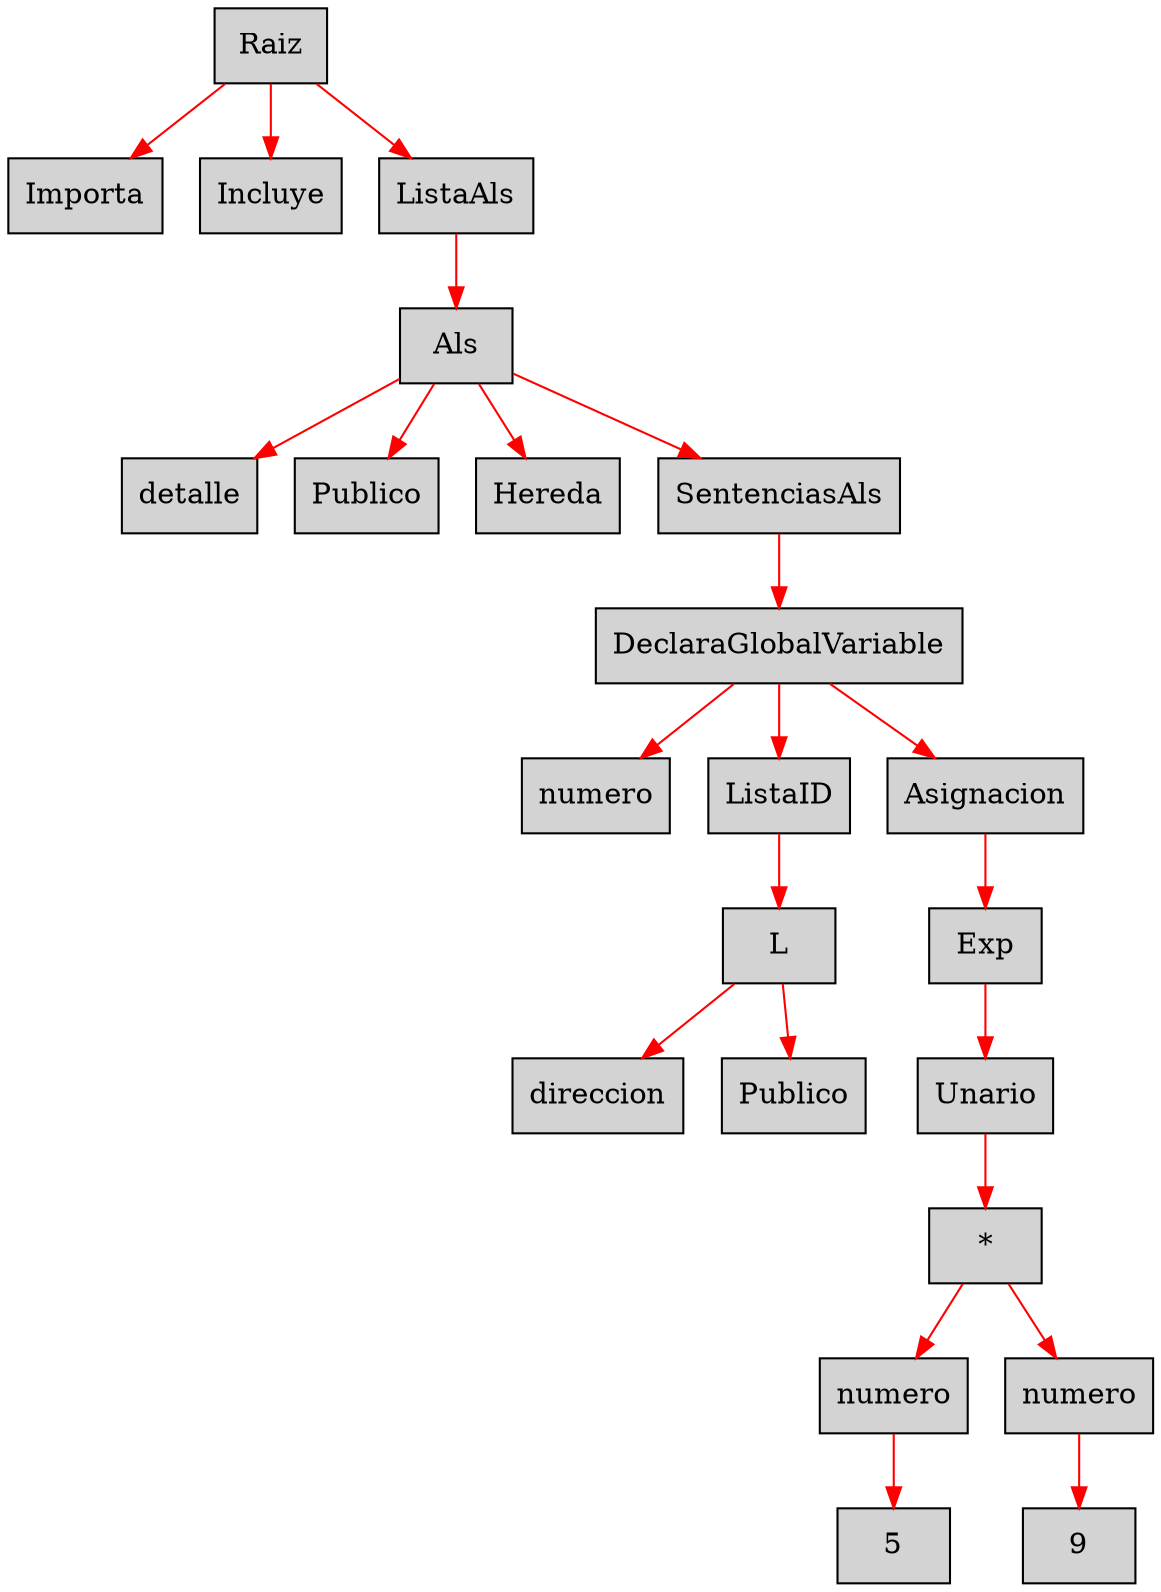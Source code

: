 digraph G {node[shape=box, style=filled]; edge[color=red]
node199622781[label="Raiz"];
 node199622781->node665020967;node665020967[label="Importa"];
 node199622781->node919198914;node919198914[label="Incluye"];
 node199622781->node1741148;node1741148[label="ListaAls"];
 node1741148->node994352330;node994352330[label="Als"];
 node994352330->node118107095;node118107095[label="detalle"];
 node994352330->node2136852536;node2136852536[label="Publico"];
 node994352330->node723068670;node723068670[label="Hereda"];
 node994352330->node874798491;node874798491[label="SentenciasAls"];
 node874798491->node1646697563;node1646697563[label="DeclaraGlobalVariable"];
 node1646697563->node1940620335;node1940620335[label="numero"];
 node1646697563->node300376690;node300376690[label="ListaID"];
 node300376690->node121191760;node121191760[label="L"];
 node121191760->node1370205608;node1370205608[label="direccion"];
 node121191760->node2123284814;node2123284814[label="Publico"];
 node1646697563->node1422968863;node1422968863[label="Asignacion"];
 node1422968863->node441302120;node441302120[label="Exp"];
 node441302120->node369591396;node369591396[label="Unario"];
 node369591396->node512471899;node512471899[label="*"];
 node512471899->node1279856805;node1279856805[label="numero"];
 node1279856805->node990923704;node990923704[label="5"];
 node512471899->node287235098;node287235098[label="numero"];
 node287235098->node1380758537;node1380758537[label="9"];

}
